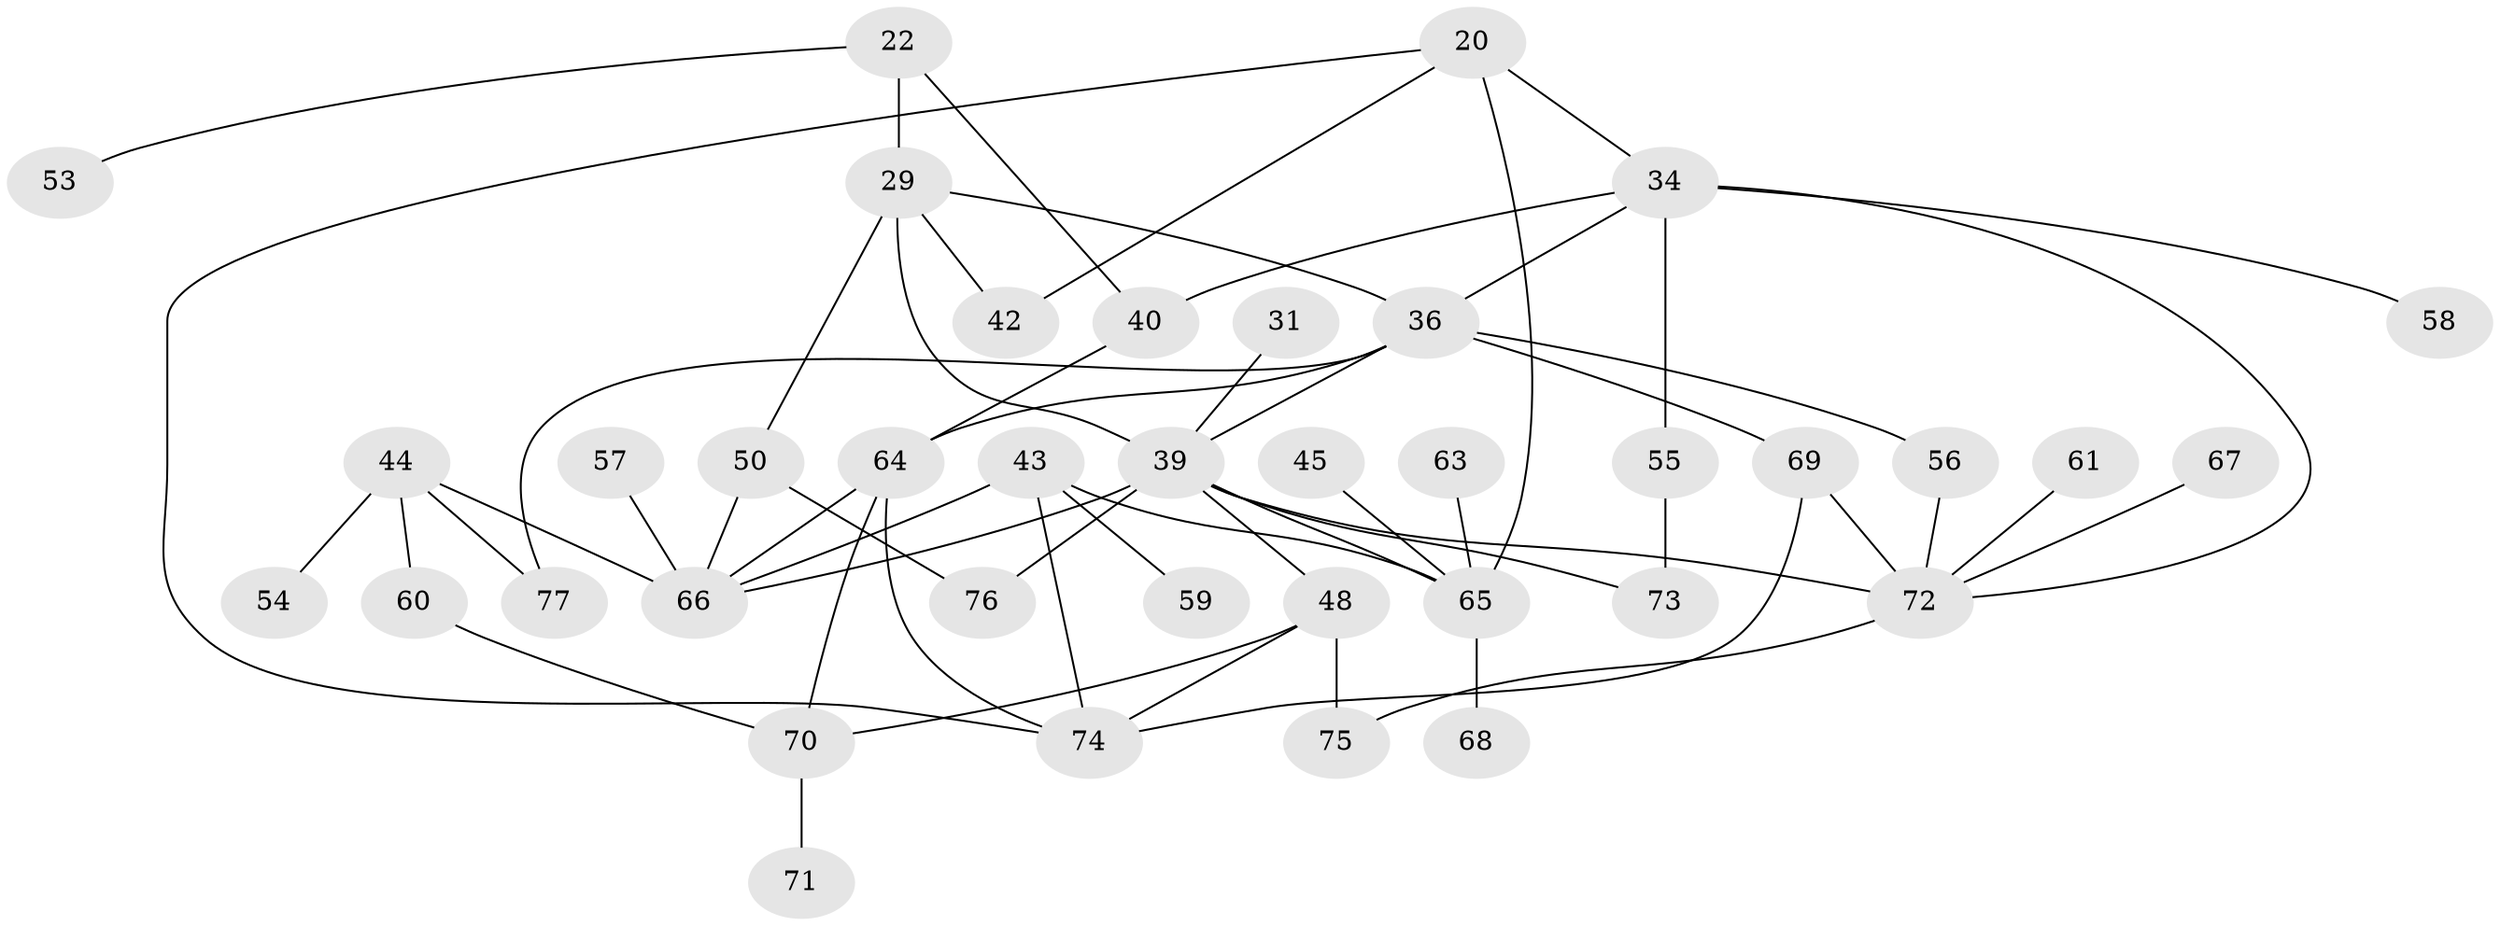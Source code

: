 // original degree distribution, {5: 0.06493506493506493, 4: 0.16883116883116883, 6: 0.06493506493506493, 3: 0.24675324675324675, 2: 0.2077922077922078, 1: 0.22077922077922077, 8: 0.012987012987012988, 7: 0.012987012987012988}
// Generated by graph-tools (version 1.1) at 2025/41/03/09/25 04:41:22]
// undirected, 38 vertices, 58 edges
graph export_dot {
graph [start="1"]
  node [color=gray90,style=filled];
  20;
  22;
  29 [super="+15"];
  31;
  34 [super="+14"];
  36 [super="+9+32+30+13"];
  39 [super="+23+24"];
  40 [super="+37"];
  42 [super="+35"];
  43 [super="+17"];
  44;
  45;
  48 [super="+21+26"];
  50 [super="+41"];
  53;
  54;
  55;
  56;
  57;
  58 [super="+33"];
  59;
  60;
  61;
  63;
  64 [super="+52"];
  65 [super="+4+10+46+28+62"];
  66 [super="+25+47"];
  67;
  68;
  69;
  70;
  71;
  72 [super="+38+51"];
  73 [super="+49"];
  74;
  75;
  76;
  77;
  20 -- 34;
  20 -- 74;
  20 -- 42 [weight=2];
  20 -- 65 [weight=2];
  22 -- 40;
  22 -- 53;
  22 -- 29 [weight=2];
  29 -- 39 [weight=3];
  29 -- 50 [weight=2];
  29 -- 42 [weight=2];
  29 -- 36;
  31 -- 39;
  34 -- 55;
  34 -- 40;
  34 -- 72;
  34 -- 36 [weight=3];
  34 -- 58;
  36 -- 39 [weight=4];
  36 -- 64;
  36 -- 69;
  36 -- 56;
  36 -- 77;
  39 -- 76;
  39 -- 65 [weight=3];
  39 -- 73;
  39 -- 48;
  39 -- 72 [weight=2];
  39 -- 66;
  40 -- 64;
  43 -- 65;
  43 -- 74;
  43 -- 59;
  43 -- 66;
  44 -- 54;
  44 -- 60;
  44 -- 77;
  44 -- 66;
  45 -- 65;
  48 -- 70;
  48 -- 74;
  48 -- 75;
  50 -- 76;
  50 -- 66 [weight=2];
  55 -- 73 [weight=2];
  56 -- 72;
  57 -- 66;
  60 -- 70;
  61 -- 72;
  63 -- 65;
  64 -- 70;
  64 -- 66;
  64 -- 74;
  65 -- 68;
  67 -- 72;
  69 -- 74;
  69 -- 72;
  70 -- 71;
  72 -- 75;
}
